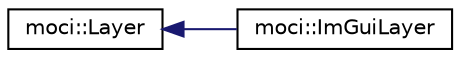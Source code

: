 digraph "Graphical Class Hierarchy"
{
  edge [fontname="Helvetica",fontsize="10",labelfontname="Helvetica",labelfontsize="10"];
  node [fontname="Helvetica",fontsize="10",shape=record];
  rankdir="LR";
  Node0 [label="moci::Layer",height=0.2,width=0.4,color="black", fillcolor="white", style="filled",URL="$classmoci_1_1Layer.html"];
  Node0 -> Node1 [dir="back",color="midnightblue",fontsize="10",style="solid",fontname="Helvetica"];
  Node1 [label="moci::ImGuiLayer",height=0.2,width=0.4,color="black", fillcolor="white", style="filled",URL="$classmoci_1_1ImGuiLayer.html"];
}
